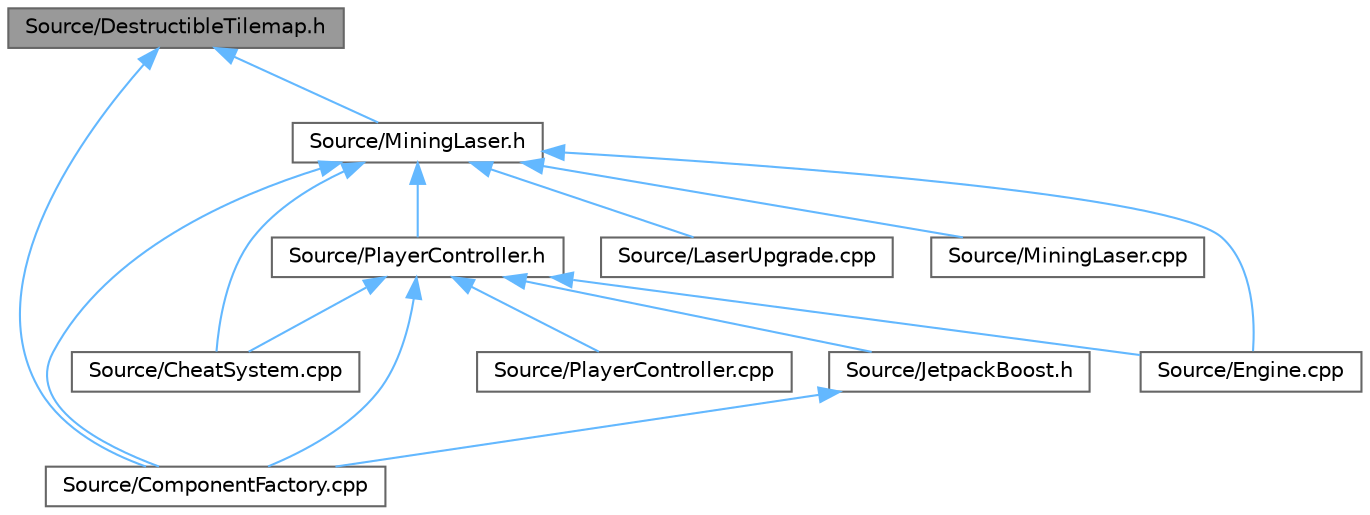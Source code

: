 digraph "Source/DestructibleTilemap.h"
{
 // LATEX_PDF_SIZE
  bgcolor="transparent";
  edge [fontname=Helvetica,fontsize=10,labelfontname=Helvetica,labelfontsize=10];
  node [fontname=Helvetica,fontsize=10,shape=box,height=0.2,width=0.4];
  Node1 [id="Node000001",label="Source/DestructibleTilemap.h",height=0.2,width=0.4,color="gray40", fillcolor="grey60", style="filled", fontcolor="black",tooltip="Component responsible for handling the breaking of tiles with varrying strengths."];
  Node1 -> Node2 [id="edge1_Node000001_Node000002",dir="back",color="steelblue1",style="solid",tooltip=" "];
  Node2 [id="Node000002",label="Source/ComponentFactory.cpp",height=0.2,width=0.4,color="grey40", fillcolor="white", style="filled",URL="$dc/def/ComponentFactory_8cpp.html",tooltip="Definitions for the component factory class."];
  Node1 -> Node3 [id="edge2_Node000001_Node000003",dir="back",color="steelblue1",style="solid",tooltip=" "];
  Node3 [id="Node000003",label="Source/MiningLaser.h",height=0.2,width=0.4,color="grey40", fillcolor="white", style="filled",URL="$da/d13/MiningLaser_8h.html",tooltip="Digging laser controllable by an entity."];
  Node3 -> Node4 [id="edge3_Node000003_Node000004",dir="back",color="steelblue1",style="solid",tooltip=" "];
  Node4 [id="Node000004",label="Source/CheatSystem.cpp",height=0.2,width=0.4,color="grey40", fillcolor="white", style="filled",URL="$da/d87/CheatSystem_8cpp.html",tooltip="CheatSystem Class definition."];
  Node3 -> Node2 [id="edge4_Node000003_Node000002",dir="back",color="steelblue1",style="solid",tooltip=" "];
  Node3 -> Node5 [id="edge5_Node000003_Node000005",dir="back",color="steelblue1",style="solid",tooltip=" "];
  Node5 [id="Node000005",label="Source/Engine.cpp",height=0.2,width=0.4,color="grey40", fillcolor="white", style="filled",URL="$d6/d0c/Engine_8cpp.html",tooltip="Engine class."];
  Node3 -> Node6 [id="edge6_Node000003_Node000006",dir="back",color="steelblue1",style="solid",tooltip=" "];
  Node6 [id="Node000006",label="Source/LaserUpgrade.cpp",height=0.2,width=0.4,color="grey40", fillcolor="white", style="filled",URL="$df/db1/LaserUpgrade_8cpp.html",tooltip="collectable upgrade to the player's MiningLaser"];
  Node3 -> Node7 [id="edge7_Node000003_Node000007",dir="back",color="steelblue1",style="solid",tooltip=" "];
  Node7 [id="Node000007",label="Source/MiningLaser.cpp",height=0.2,width=0.4,color="grey40", fillcolor="white", style="filled",URL="$d6/db4/MiningLaser_8cpp.html",tooltip="Digging laser controllable by an entity."];
  Node3 -> Node8 [id="edge8_Node000003_Node000008",dir="back",color="steelblue1",style="solid",tooltip=" "];
  Node8 [id="Node000008",label="Source/PlayerController.h",height=0.2,width=0.4,color="grey40", fillcolor="white", style="filled",URL="$db/db4/PlayerController_8h.html",tooltip="PlayerController Behaviour Class."];
  Node8 -> Node4 [id="edge9_Node000008_Node000004",dir="back",color="steelblue1",style="solid",tooltip=" "];
  Node8 -> Node2 [id="edge10_Node000008_Node000002",dir="back",color="steelblue1",style="solid",tooltip=" "];
  Node8 -> Node5 [id="edge11_Node000008_Node000005",dir="back",color="steelblue1",style="solid",tooltip=" "];
  Node8 -> Node9 [id="edge12_Node000008_Node000009",dir="back",color="steelblue1",style="solid",tooltip=" "];
  Node9 [id="Node000009",label="Source/JetpackBoost.h",height=0.2,width=0.4,color="grey40", fillcolor="white", style="filled",URL="$da/d88/JetpackBoost_8h_source.html",tooltip=" "];
  Node9 -> Node2 [id="edge13_Node000009_Node000002",dir="back",color="steelblue1",style="solid",tooltip=" "];
  Node8 -> Node10 [id="edge14_Node000008_Node000010",dir="back",color="steelblue1",style="solid",tooltip=" "];
  Node10 [id="Node000010",label="Source/PlayerController.cpp",height=0.2,width=0.4,color="grey40", fillcolor="white", style="filled",URL="$d3/d7e/PlayerController_8cpp.html",tooltip="PlayerController Behaviour Class."];
}
